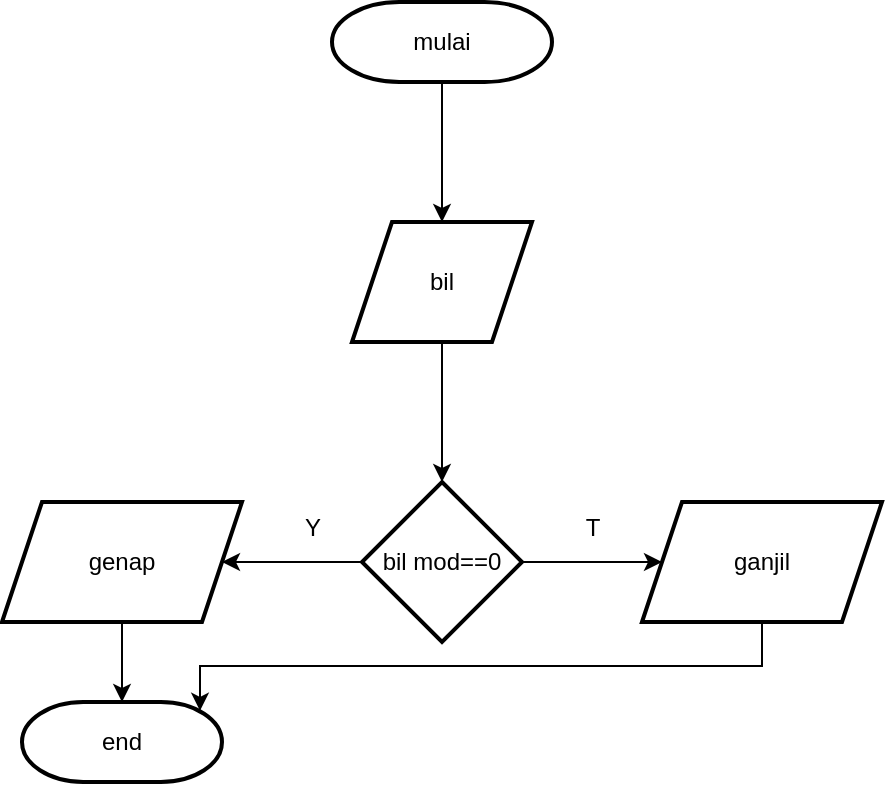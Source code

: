 <mxfile version="22.0.4" type="github">
  <diagram name="Page-1" id="YyGlhsCikO9xNmpAaFM-">
    <mxGraphModel dx="794" dy="422" grid="1" gridSize="10" guides="1" tooltips="1" connect="1" arrows="1" fold="1" page="1" pageScale="1" pageWidth="850" pageHeight="1100" math="0" shadow="0">
      <root>
        <mxCell id="0" />
        <mxCell id="1" parent="0" />
        <mxCell id="caVku139-XLTR3jL-sg_-5" value="" style="edgeStyle=orthogonalEdgeStyle;rounded=0;orthogonalLoop=1;jettySize=auto;html=1;" edge="1" parent="1" source="caVku139-XLTR3jL-sg_-3" target="caVku139-XLTR3jL-sg_-4">
          <mxGeometry relative="1" as="geometry" />
        </mxCell>
        <mxCell id="caVku139-XLTR3jL-sg_-3" value="mulai" style="strokeWidth=2;html=1;shape=mxgraph.flowchart.terminator;whiteSpace=wrap;" vertex="1" parent="1">
          <mxGeometry x="350" y="20" width="110" height="40" as="geometry" />
        </mxCell>
        <mxCell id="caVku139-XLTR3jL-sg_-7" value="" style="edgeStyle=orthogonalEdgeStyle;rounded=0;orthogonalLoop=1;jettySize=auto;html=1;" edge="1" parent="1" source="caVku139-XLTR3jL-sg_-4" target="caVku139-XLTR3jL-sg_-6">
          <mxGeometry relative="1" as="geometry" />
        </mxCell>
        <mxCell id="caVku139-XLTR3jL-sg_-4" value="bil" style="shape=parallelogram;perimeter=parallelogramPerimeter;whiteSpace=wrap;html=1;fixedSize=1;strokeWidth=2;" vertex="1" parent="1">
          <mxGeometry x="360" y="130" width="90" height="60" as="geometry" />
        </mxCell>
        <mxCell id="caVku139-XLTR3jL-sg_-9" value="" style="edgeStyle=orthogonalEdgeStyle;rounded=0;orthogonalLoop=1;jettySize=auto;html=1;" edge="1" parent="1" source="caVku139-XLTR3jL-sg_-6" target="caVku139-XLTR3jL-sg_-8">
          <mxGeometry relative="1" as="geometry" />
        </mxCell>
        <mxCell id="caVku139-XLTR3jL-sg_-11" value="" style="edgeStyle=orthogonalEdgeStyle;rounded=0;orthogonalLoop=1;jettySize=auto;html=1;" edge="1" parent="1" source="caVku139-XLTR3jL-sg_-6" target="caVku139-XLTR3jL-sg_-10">
          <mxGeometry relative="1" as="geometry" />
        </mxCell>
        <mxCell id="caVku139-XLTR3jL-sg_-6" value="bil mod==0" style="rhombus;whiteSpace=wrap;html=1;strokeWidth=2;" vertex="1" parent="1">
          <mxGeometry x="365" y="260" width="80" height="80" as="geometry" />
        </mxCell>
        <mxCell id="caVku139-XLTR3jL-sg_-19" value="" style="edgeStyle=orthogonalEdgeStyle;rounded=0;orthogonalLoop=1;jettySize=auto;html=1;" edge="1" parent="1" source="caVku139-XLTR3jL-sg_-8" target="caVku139-XLTR3jL-sg_-16">
          <mxGeometry relative="1" as="geometry" />
        </mxCell>
        <mxCell id="caVku139-XLTR3jL-sg_-8" value="genap" style="shape=parallelogram;perimeter=parallelogramPerimeter;whiteSpace=wrap;html=1;fixedSize=1;strokeWidth=2;" vertex="1" parent="1">
          <mxGeometry x="185" y="270" width="120" height="60" as="geometry" />
        </mxCell>
        <mxCell id="caVku139-XLTR3jL-sg_-10" value="ganjil" style="shape=parallelogram;perimeter=parallelogramPerimeter;whiteSpace=wrap;html=1;fixedSize=1;strokeWidth=2;" vertex="1" parent="1">
          <mxGeometry x="505" y="270" width="120" height="60" as="geometry" />
        </mxCell>
        <mxCell id="caVku139-XLTR3jL-sg_-16" value="end" style="strokeWidth=2;html=1;shape=mxgraph.flowchart.terminator;whiteSpace=wrap;" vertex="1" parent="1">
          <mxGeometry x="195" y="370" width="100" height="40" as="geometry" />
        </mxCell>
        <mxCell id="caVku139-XLTR3jL-sg_-21" style="edgeStyle=elbowEdgeStyle;rounded=0;orthogonalLoop=1;jettySize=auto;elbow=vertical;html=1;exitX=0.5;exitY=1;exitDx=0;exitDy=0;entryX=0.89;entryY=0.11;entryDx=0;entryDy=0;entryPerimeter=0;" edge="1" parent="1" source="caVku139-XLTR3jL-sg_-10" target="caVku139-XLTR3jL-sg_-16">
          <mxGeometry relative="1" as="geometry" />
        </mxCell>
        <mxCell id="caVku139-XLTR3jL-sg_-22" value="Y" style="text;html=1;align=center;verticalAlign=middle;resizable=0;points=[];autosize=1;strokeColor=none;fillColor=none;" vertex="1" parent="1">
          <mxGeometry x="325" y="268" width="30" height="30" as="geometry" />
        </mxCell>
        <mxCell id="caVku139-XLTR3jL-sg_-23" value="T" style="text;html=1;align=center;verticalAlign=middle;resizable=0;points=[];autosize=1;strokeColor=none;fillColor=none;" vertex="1" parent="1">
          <mxGeometry x="465" y="268" width="30" height="30" as="geometry" />
        </mxCell>
      </root>
    </mxGraphModel>
  </diagram>
</mxfile>
